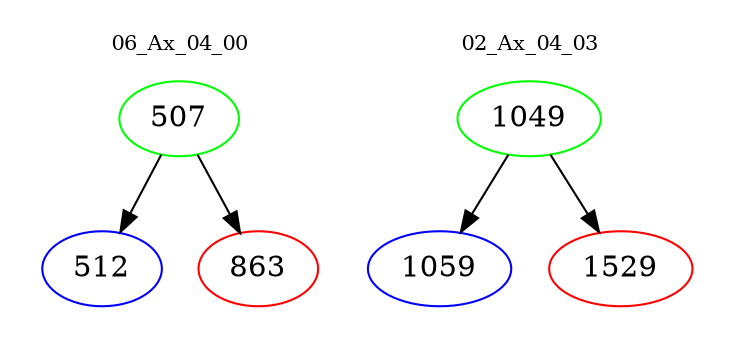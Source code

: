 digraph{
subgraph cluster_0 {
color = white
label = "06_Ax_04_00";
fontsize=10;
T0_507 [label="507", color="green"]
T0_507 -> T0_512 [color="black"]
T0_512 [label="512", color="blue"]
T0_507 -> T0_863 [color="black"]
T0_863 [label="863", color="red"]
}
subgraph cluster_1 {
color = white
label = "02_Ax_04_03";
fontsize=10;
T1_1049 [label="1049", color="green"]
T1_1049 -> T1_1059 [color="black"]
T1_1059 [label="1059", color="blue"]
T1_1049 -> T1_1529 [color="black"]
T1_1529 [label="1529", color="red"]
}
}
